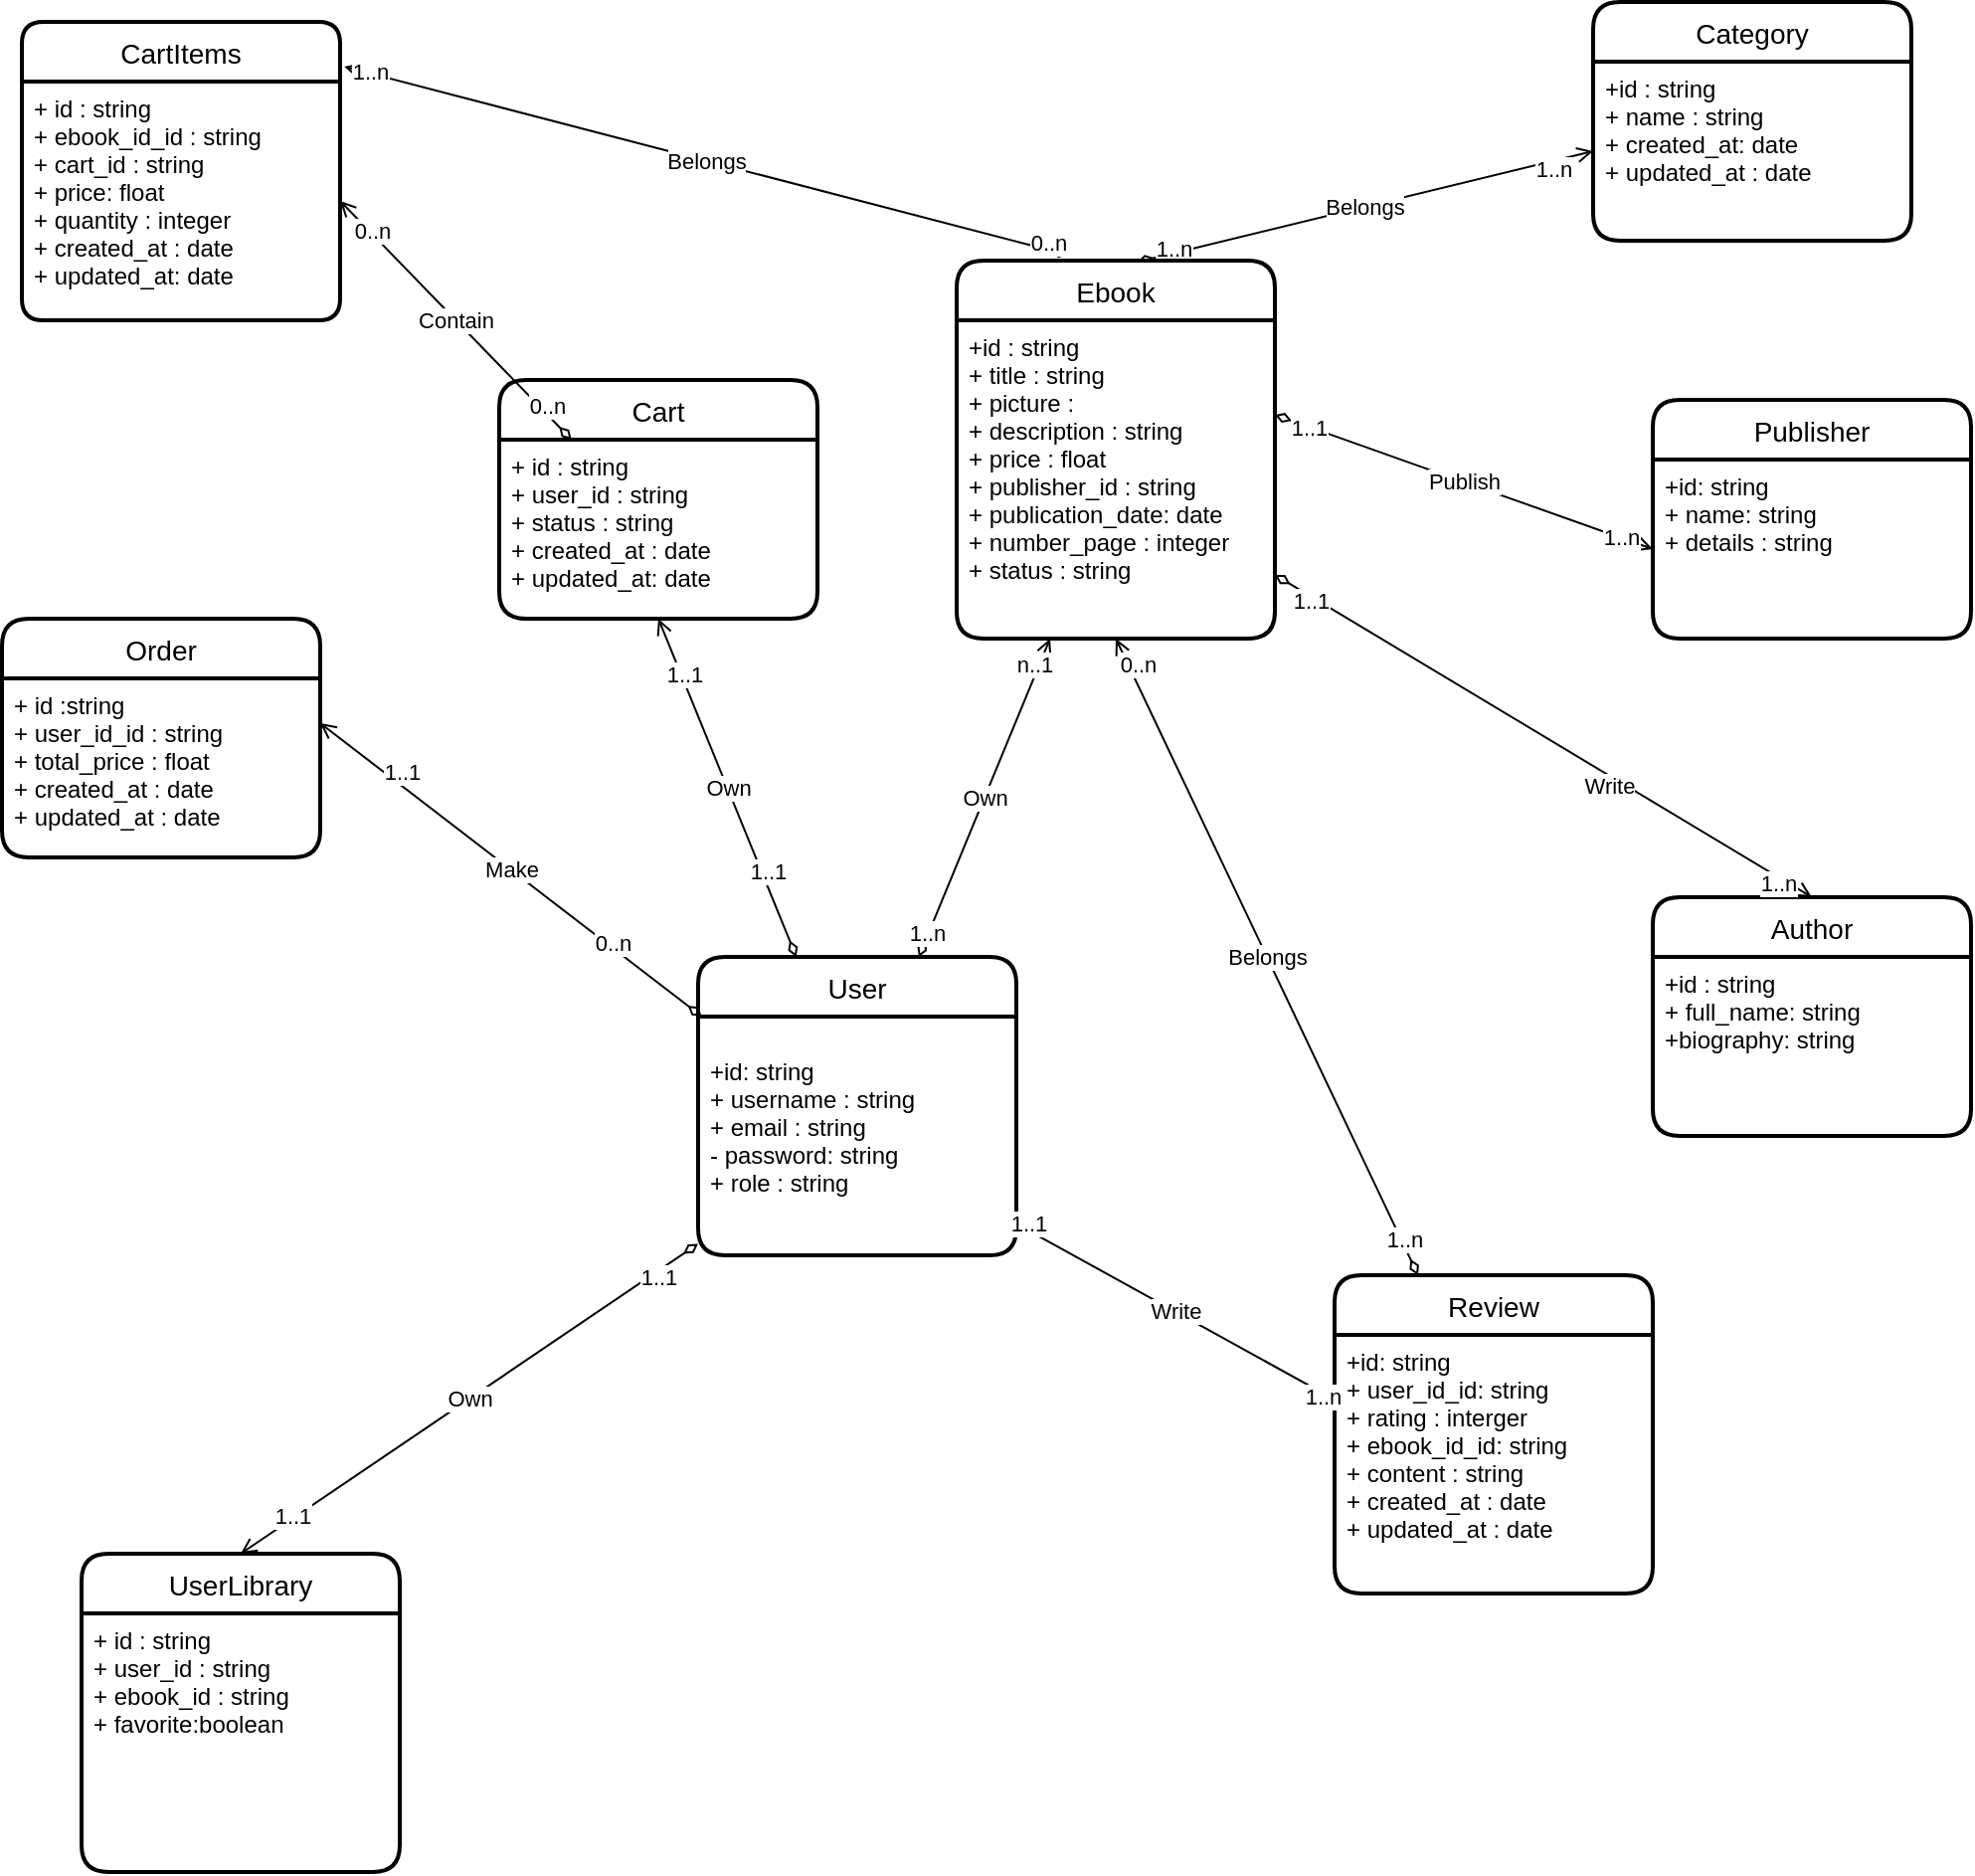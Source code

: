 <mxfile>
    <diagram id="XxV-6xQ2QotzA2xk_65t" name="Page-1">
        <mxGraphModel dx="909" dy="2277" grid="1" gridSize="10" guides="1" tooltips="1" connect="1" arrows="1" fold="1" page="1" pageScale="1" pageWidth="1169" pageHeight="1654" math="0" shadow="0">
            <root>
                <mxCell id="0"/>
                <mxCell id="1" parent="0"/>
                <mxCell id="74" value="Own" style="edgeStyle=none;html=1;startArrow=diamondThin;startFill=0;endArrow=open;endFill=0;enumerate=0;targetPerimeterSpacing=0;" parent="1" source="69" target="72" edge="1">
                    <mxGeometry relative="1" as="geometry"/>
                </mxCell>
                <mxCell id="131" value="1..n" style="edgeLabel;html=1;align=center;verticalAlign=middle;resizable=0;points=[];" parent="74" vertex="1" connectable="0">
                    <mxGeometry x="-0.848" y="1" relative="1" as="geometry">
                        <mxPoint as="offset"/>
                    </mxGeometry>
                </mxCell>
                <mxCell id="132" value="n..1" style="edgeLabel;html=1;align=center;verticalAlign=middle;resizable=0;points=[];" parent="74" vertex="1" connectable="0">
                    <mxGeometry x="0.826" y="3" relative="1" as="geometry">
                        <mxPoint as="offset"/>
                    </mxGeometry>
                </mxCell>
                <mxCell id="100" value="Own" style="edgeStyle=none;html=1;entryX=0.5;entryY=1;entryDx=0;entryDy=0;startArrow=diamondThin;startFill=0;endArrow=open;endFill=0;targetPerimeterSpacing=0;" parent="1" source="69" target="92" edge="1">
                    <mxGeometry relative="1" as="geometry"/>
                </mxCell>
                <mxCell id="124" value="1..1" style="edgeLabel;html=1;align=center;verticalAlign=middle;resizable=0;points=[];" parent="100" vertex="1" connectable="0">
                    <mxGeometry x="-0.509" y="-3" relative="1" as="geometry">
                        <mxPoint as="offset"/>
                    </mxGeometry>
                </mxCell>
                <mxCell id="125" value="1..1" style="edgeLabel;html=1;align=center;verticalAlign=middle;resizable=0;points=[];" parent="100" vertex="1" connectable="0">
                    <mxGeometry x="0.664" y="-1" relative="1" as="geometry">
                        <mxPoint as="offset"/>
                    </mxGeometry>
                </mxCell>
                <mxCell id="69" value="User" style="swimlane;childLayout=stackLayout;horizontal=1;startSize=30;horizontalStack=0;rounded=1;fontSize=14;fontStyle=0;strokeWidth=2;resizeParent=0;resizeLast=1;shadow=0;dashed=0;align=center;" parent="1" vertex="1">
                    <mxGeometry x="390" y="220" width="160" height="150" as="geometry"/>
                </mxCell>
                <mxCell id="70" value="&#10;+id: string&#10;+ username : string&#10;+ email : string&#10;- password: string&#10;+ role : string&#10;" style="align=left;strokeColor=none;fillColor=none;spacingLeft=4;fontSize=12;verticalAlign=top;resizable=0;rotatable=0;part=1;" parent="69" vertex="1">
                    <mxGeometry y="30" width="160" height="120" as="geometry"/>
                </mxCell>
                <mxCell id="78" value="Belongs" style="html=1;entryX=0;entryY=0.5;entryDx=0;entryDy=0;startArrow=diamondThin;startFill=0;endArrow=open;endFill=0;targetPerimeterSpacing=0;exitX=0.567;exitY=0.004;exitDx=0;exitDy=0;exitPerimeter=0;" parent="1" source="71" target="77" edge="1">
                    <mxGeometry relative="1" as="geometry">
                        <mxPoint x="560" y="220" as="sourcePoint"/>
                    </mxGeometry>
                </mxCell>
                <mxCell id="107" value="1..n" style="edgeLabel;html=1;align=center;verticalAlign=middle;resizable=0;points=[];" parent="78" vertex="1" connectable="0">
                    <mxGeometry x="0.815" y="-4" relative="1" as="geometry">
                        <mxPoint as="offset"/>
                    </mxGeometry>
                </mxCell>
                <mxCell id="108" value="1..n" style="edgeLabel;html=1;align=center;verticalAlign=middle;resizable=0;points=[];" parent="78" vertex="1" connectable="0">
                    <mxGeometry x="-0.836" y="3" relative="1" as="geometry">
                        <mxPoint y="1" as="offset"/>
                    </mxGeometry>
                </mxCell>
                <mxCell id="98" value="Belongs" style="html=1;entryX=1.013;entryY=0.15;entryDx=0;entryDy=0;entryPerimeter=0;startArrow=diamondThin;startFill=0;endArrow=open;endFill=0;targetPerimeterSpacing=0;exitX=0.35;exitY=-0.015;exitDx=0;exitDy=0;exitPerimeter=0;" parent="1" source="71" target="93" edge="1">
                    <mxGeometry relative="1" as="geometry">
                        <mxPoint x="500" y="210" as="sourcePoint"/>
                    </mxGeometry>
                </mxCell>
                <mxCell id="129" value="0..n" style="edgeLabel;html=1;align=center;verticalAlign=middle;resizable=0;points=[];" parent="98" vertex="1" connectable="0">
                    <mxGeometry x="-0.935" y="-3" relative="1" as="geometry">
                        <mxPoint x="1" as="offset"/>
                    </mxGeometry>
                </mxCell>
                <mxCell id="130" value="1..n" style="edgeLabel;html=1;align=center;verticalAlign=middle;resizable=0;points=[];" parent="98" vertex="1" connectable="0">
                    <mxGeometry x="0.934" y="-1" relative="1" as="geometry">
                        <mxPoint as="offset"/>
                    </mxGeometry>
                </mxCell>
                <mxCell id="71" value="Ebook" style="swimlane;childLayout=stackLayout;horizontal=1;startSize=30;horizontalStack=0;rounded=1;fontSize=14;fontStyle=0;strokeWidth=2;resizeParent=0;resizeLast=1;shadow=0;dashed=0;align=center;" parent="1" vertex="1">
                    <mxGeometry x="520" y="-130" width="160" height="190" as="geometry"/>
                </mxCell>
                <mxCell id="72" value="+id : string&#10;+ title : string&#10;+ picture : &#10;+ description : string&#10;+ price : float&#10;+ publisher_id : string&#10;+ publication_date: date&#10;+ number_page : integer&#10;+ status : string" style="align=left;strokeColor=none;fillColor=none;spacingLeft=4;fontSize=12;verticalAlign=top;resizable=0;rotatable=0;part=1;" parent="71" vertex="1">
                    <mxGeometry y="30" width="160" height="160" as="geometry"/>
                </mxCell>
                <mxCell id="76" value="Category" style="swimlane;childLayout=stackLayout;horizontal=1;startSize=30;horizontalStack=0;rounded=1;fontSize=14;fontStyle=0;strokeWidth=2;resizeParent=0;resizeLast=1;shadow=0;dashed=0;align=center;" parent="1" vertex="1">
                    <mxGeometry x="840" y="-260" width="160" height="120" as="geometry"/>
                </mxCell>
                <mxCell id="77" value="+id : string&#10;+ name : string&#10;+ created_at: date&#10;+ updated_at : date" style="align=left;strokeColor=none;fillColor=none;spacingLeft=4;fontSize=12;verticalAlign=top;resizable=0;rotatable=0;part=1;" parent="76" vertex="1">
                    <mxGeometry y="30" width="160" height="90" as="geometry"/>
                </mxCell>
                <mxCell id="79" value="Publisher" style="swimlane;childLayout=stackLayout;horizontal=1;startSize=30;horizontalStack=0;rounded=1;fontSize=14;fontStyle=0;strokeWidth=2;resizeParent=0;resizeLast=1;shadow=0;dashed=0;align=center;" parent="1" vertex="1">
                    <mxGeometry x="870" y="-60" width="160" height="120" as="geometry"/>
                </mxCell>
                <mxCell id="80" value="+id: string&#10;+ name: string&#10;+ details : string" style="align=left;strokeColor=none;fillColor=none;spacingLeft=4;fontSize=12;verticalAlign=top;resizable=0;rotatable=0;part=1;" parent="79" vertex="1">
                    <mxGeometry y="30" width="160" height="90" as="geometry"/>
                </mxCell>
                <mxCell id="81" value="Author" style="swimlane;childLayout=stackLayout;horizontal=1;startSize=30;horizontalStack=0;rounded=1;fontSize=14;fontStyle=0;strokeWidth=2;resizeParent=0;resizeLast=1;shadow=0;dashed=0;align=center;" parent="1" vertex="1">
                    <mxGeometry x="870" y="190" width="160" height="120" as="geometry"/>
                </mxCell>
                <mxCell id="82" value="+id : string&#10;+ full_name: string&#10;+biography: string" style="align=left;strokeColor=none;fillColor=none;spacingLeft=4;fontSize=12;verticalAlign=top;resizable=0;rotatable=0;part=1;" parent="81" vertex="1">
                    <mxGeometry y="30" width="160" height="90" as="geometry"/>
                </mxCell>
                <mxCell id="106" value="Belongs" style="html=1;entryX=0.5;entryY=1;entryDx=0;entryDy=0;startArrow=diamondThin;startFill=0;endArrow=open;endFill=0;targetPerimeterSpacing=0;" parent="1" source="83" target="72" edge="1">
                    <mxGeometry relative="1" as="geometry"/>
                </mxCell>
                <mxCell id="113" value="1..n" style="edgeLabel;html=1;align=center;verticalAlign=middle;resizable=0;points=[];" parent="106" vertex="1" connectable="0">
                    <mxGeometry x="-0.887" y="-1" relative="1" as="geometry">
                        <mxPoint as="offset"/>
                    </mxGeometry>
                </mxCell>
                <mxCell id="114" value="0..n" style="edgeLabel;html=1;align=center;verticalAlign=middle;resizable=0;points=[];" parent="106" vertex="1" connectable="0">
                    <mxGeometry x="0.907" y="-4" relative="1" as="geometry">
                        <mxPoint as="offset"/>
                    </mxGeometry>
                </mxCell>
                <mxCell id="83" value="Review" style="swimlane;childLayout=stackLayout;horizontal=1;startSize=30;horizontalStack=0;rounded=1;fontSize=14;fontStyle=0;strokeWidth=2;resizeParent=0;resizeLast=1;shadow=0;dashed=0;align=center;" parent="1" vertex="1">
                    <mxGeometry x="710" y="380" width="160" height="160" as="geometry"/>
                </mxCell>
                <mxCell id="84" value="+id: string&#10;+ user_id_id: string&#10;+ rating : interger&#10;+ ebook_id_id: string&#10;+ content : string&#10;+ created_at : date&#10;+ updated_at : date" style="align=left;strokeColor=none;fillColor=none;spacingLeft=4;fontSize=12;verticalAlign=top;resizable=0;rotatable=0;part=1;" parent="83" vertex="1">
                    <mxGeometry y="30" width="160" height="130" as="geometry"/>
                </mxCell>
                <mxCell id="87" value="UserLibrary" style="swimlane;childLayout=stackLayout;horizontal=1;startSize=30;horizontalStack=0;rounded=1;fontSize=14;fontStyle=0;strokeWidth=2;resizeParent=0;resizeLast=1;shadow=0;dashed=0;align=center;" parent="1" vertex="1">
                    <mxGeometry x="80" y="520" width="160" height="160" as="geometry"/>
                </mxCell>
                <mxCell id="88" value="+ id : string&#10;+ user_id : string&#10;+ ebook_id : string&#10;+ favorite:boolean" style="align=left;strokeColor=none;fillColor=none;spacingLeft=4;fontSize=12;verticalAlign=top;resizable=0;rotatable=0;part=1;" parent="87" vertex="1">
                    <mxGeometry y="30" width="160" height="130" as="geometry"/>
                </mxCell>
                <mxCell id="89" value="Order" style="swimlane;childLayout=stackLayout;horizontal=1;startSize=30;horizontalStack=0;rounded=1;fontSize=14;fontStyle=0;strokeWidth=2;resizeParent=0;resizeLast=1;shadow=0;dashed=0;align=center;" parent="1" vertex="1">
                    <mxGeometry x="40" y="50" width="160" height="120" as="geometry"/>
                </mxCell>
                <mxCell id="90" value="+ id :string&#10;+ user_id_id : string&#10;+ total_price : float&#10;+ created_at : date&#10;+ updated_at : date" style="align=left;strokeColor=none;fillColor=none;spacingLeft=4;fontSize=12;verticalAlign=top;resizable=0;rotatable=0;part=1;" parent="89" vertex="1">
                    <mxGeometry y="30" width="160" height="90" as="geometry"/>
                </mxCell>
                <mxCell id="91" value="Cart" style="swimlane;childLayout=stackLayout;horizontal=1;startSize=30;horizontalStack=0;rounded=1;fontSize=14;fontStyle=0;strokeWidth=2;resizeParent=0;resizeLast=1;shadow=0;dashed=0;align=center;" parent="1" vertex="1">
                    <mxGeometry x="290" y="-70" width="160" height="120" as="geometry"/>
                </mxCell>
                <mxCell id="92" value="+ id : string&#10;+ user_id : string&#10;+ status : string&#10;+ created_at : date&#10;+ updated_at: date" style="align=left;strokeColor=none;fillColor=none;spacingLeft=4;fontSize=12;verticalAlign=top;resizable=0;rotatable=0;part=1;" parent="91" vertex="1">
                    <mxGeometry y="30" width="160" height="90" as="geometry"/>
                </mxCell>
                <mxCell id="93" value="CartItems" style="swimlane;childLayout=stackLayout;horizontal=1;startSize=30;horizontalStack=0;rounded=1;fontSize=14;fontStyle=0;strokeWidth=2;resizeParent=0;resizeLast=1;shadow=0;dashed=0;align=center;arcSize=12;" parent="1" vertex="1">
                    <mxGeometry x="50" y="-250" width="160" height="150" as="geometry"/>
                </mxCell>
                <mxCell id="94" value="+ id : string&#10;+ ebook_id_id : string&#10;+ cart_id : string&#10;+ price: float&#10;+ quantity : integer&#10;+ created_at : date&#10;+ updated_at: date" style="align=left;strokeColor=none;fillColor=none;spacingLeft=4;fontSize=12;verticalAlign=top;resizable=0;rotatable=0;part=1;" parent="93" vertex="1">
                    <mxGeometry y="30" width="160" height="120" as="geometry"/>
                </mxCell>
                <mxCell id="95" style="html=1;entryX=0.5;entryY=0;entryDx=0;entryDy=0;startArrow=diamondThin;startFill=0;endArrow=open;endFill=0;targetPerimeterSpacing=0;" parent="1" source="72" target="81" edge="1">
                    <mxGeometry relative="1" as="geometry"/>
                </mxCell>
                <mxCell id="96" value="Write" style="edgeLabel;html=1;align=center;verticalAlign=middle;resizable=0;points=[];" parent="95" vertex="1" connectable="0">
                    <mxGeometry x="0.258" y="-3" relative="1" as="geometry">
                        <mxPoint y="1" as="offset"/>
                    </mxGeometry>
                </mxCell>
                <mxCell id="111" value="1..1" style="edgeLabel;html=1;align=center;verticalAlign=middle;resizable=0;points=[];" parent="95" vertex="1" connectable="0">
                    <mxGeometry x="-0.862" y="-2" relative="1" as="geometry">
                        <mxPoint as="offset"/>
                    </mxGeometry>
                </mxCell>
                <mxCell id="112" value="1..n" style="edgeLabel;html=1;align=center;verticalAlign=middle;resizable=0;points=[];" parent="95" vertex="1" connectable="0">
                    <mxGeometry x="0.888" y="-3" relative="1" as="geometry">
                        <mxPoint y="-1" as="offset"/>
                    </mxGeometry>
                </mxCell>
                <mxCell id="97" value="Publish" style="html=1;entryX=0;entryY=0.5;entryDx=0;entryDy=0;startArrow=diamondThin;startFill=0;endArrow=open;endFill=0;targetPerimeterSpacing=0;exitX=1;exitY=0.297;exitDx=0;exitDy=0;exitPerimeter=0;" parent="1" source="72" target="80" edge="1">
                    <mxGeometry relative="1" as="geometry">
                        <mxPoint x="650" y="300" as="sourcePoint"/>
                    </mxGeometry>
                </mxCell>
                <mxCell id="109" value="1..1" style="edgeLabel;html=1;align=center;verticalAlign=middle;resizable=0;points=[];" parent="97" vertex="1" connectable="0">
                    <mxGeometry x="-0.822" relative="1" as="geometry">
                        <mxPoint as="offset"/>
                    </mxGeometry>
                </mxCell>
                <mxCell id="110" value="1..n" style="edgeLabel;html=1;align=center;verticalAlign=middle;resizable=0;points=[];" parent="97" vertex="1" connectable="0">
                    <mxGeometry x="0.829" y="1" relative="1" as="geometry">
                        <mxPoint as="offset"/>
                    </mxGeometry>
                </mxCell>
                <mxCell id="101" value="Contain" style="edgeStyle=none;html=1;entryX=1;entryY=0.5;entryDx=0;entryDy=0;startArrow=diamondThin;startFill=0;endArrow=open;endFill=0;targetPerimeterSpacing=0;" parent="1" source="92" target="94" edge="1">
                    <mxGeometry relative="1" as="geometry"/>
                </mxCell>
                <mxCell id="127" value="0..n" style="edgeLabel;html=1;align=center;verticalAlign=middle;resizable=0;points=[];" parent="101" vertex="1" connectable="0">
                    <mxGeometry x="-0.749" y="-3" relative="1" as="geometry">
                        <mxPoint as="offset"/>
                    </mxGeometry>
                </mxCell>
                <mxCell id="128" value="0..n" style="edgeLabel;html=1;align=center;verticalAlign=middle;resizable=0;points=[];" parent="101" vertex="1" connectable="0">
                    <mxGeometry x="0.745" y="-1" relative="1" as="geometry">
                        <mxPoint as="offset"/>
                    </mxGeometry>
                </mxCell>
                <mxCell id="102" value="Own" style="edgeStyle=none;html=1;entryX=0.5;entryY=0;entryDx=0;entryDy=0;startArrow=diamondThin;startFill=0;endArrow=open;endFill=0;targetPerimeterSpacing=0;" parent="1" source="70" target="87" edge="1">
                    <mxGeometry relative="1" as="geometry"/>
                </mxCell>
                <mxCell id="118" value="1..1" style="edgeLabel;html=1;align=center;verticalAlign=middle;resizable=0;points=[];" parent="102" vertex="1" connectable="0">
                    <mxGeometry x="-0.814" y="2" relative="1" as="geometry">
                        <mxPoint as="offset"/>
                    </mxGeometry>
                </mxCell>
                <mxCell id="119" value="1..1" style="edgeLabel;html=1;align=center;verticalAlign=middle;resizable=0;points=[];" parent="102" vertex="1" connectable="0">
                    <mxGeometry x="0.769" y="-1" relative="1" as="geometry">
                        <mxPoint as="offset"/>
                    </mxGeometry>
                </mxCell>
                <mxCell id="104" value="Make" style="edgeStyle=none;html=1;entryX=1;entryY=0.25;entryDx=0;entryDy=0;startArrow=diamondThin;startFill=0;endArrow=open;endFill=0;targetPerimeterSpacing=0;" parent="1" source="70" target="90" edge="1">
                    <mxGeometry relative="1" as="geometry"/>
                </mxCell>
                <mxCell id="122" value="0..n" style="edgeLabel;html=1;align=center;verticalAlign=middle;resizable=0;points=[];" parent="104" vertex="1" connectable="0">
                    <mxGeometry x="-0.511" y="-2" relative="1" as="geometry">
                        <mxPoint as="offset"/>
                    </mxGeometry>
                </mxCell>
                <mxCell id="123" value="1..1" style="edgeLabel;html=1;align=center;verticalAlign=middle;resizable=0;points=[];" parent="104" vertex="1" connectable="0">
                    <mxGeometry x="0.61" y="-5" relative="1" as="geometry">
                        <mxPoint as="offset"/>
                    </mxGeometry>
                </mxCell>
                <mxCell id="105" value="Write" style="html=1;entryX=0;entryY=0.25;entryDx=0;entryDy=0;startArrow=diamondThin;startFill=0;endArrow=open;endFill=0;targetPerimeterSpacing=0;" parent="1" source="70" target="84" edge="1">
                    <mxGeometry relative="1" as="geometry"/>
                </mxCell>
                <mxCell id="115" value="1..n" style="edgeLabel;html=1;align=center;verticalAlign=middle;resizable=0;points=[];" parent="105" vertex="1" connectable="0">
                    <mxGeometry x="0.935" y="-2" relative="1" as="geometry">
                        <mxPoint y="-1" as="offset"/>
                    </mxGeometry>
                </mxCell>
                <mxCell id="116" value="1..1" style="edgeLabel;html=1;align=center;verticalAlign=middle;resizable=0;points=[];" parent="105" vertex="1" connectable="0">
                    <mxGeometry x="-0.942" y="2" relative="1" as="geometry">
                        <mxPoint y="-1" as="offset"/>
                    </mxGeometry>
                </mxCell>
            </root>
        </mxGraphModel>
    </diagram>
</mxfile>